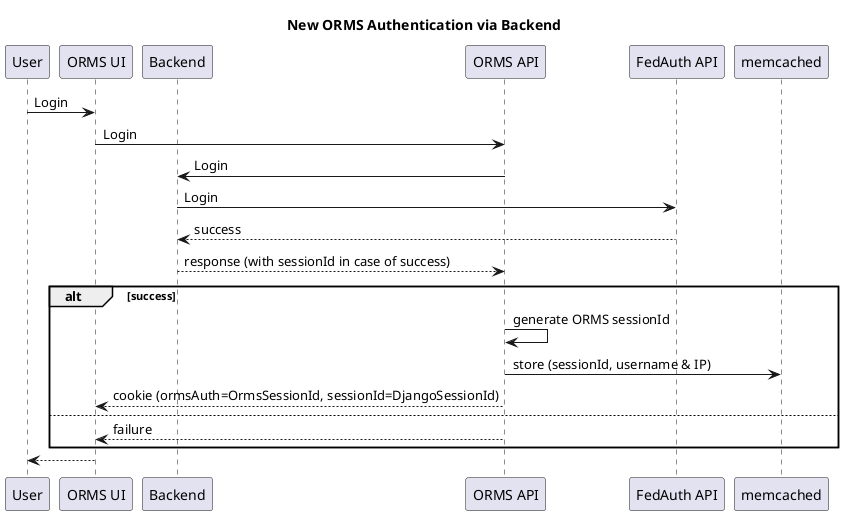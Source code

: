 @startuml "New Authentication via Backend"

title New ORMS Authentication via Backend

participant User as user
participant ormsui as "ORMS UI"
participant backend as "Backend"
participant ormsapi as "ORMS API"
participant fedauth as "FedAuth API"

user -> ormsui: Login
ormsui -> ormsapi: Login
ormsapi -> backend: Login
backend -> fedauth: Login
fedauth --> backend: success
backend --> ormsapi: response (with sessionId in case of success)
alt success
    ormsapi -> ormsapi: generate ORMS sessionId
    ormsapi -> memcached: store (sessionId, username & IP)
    ormsapi --> ormsui: cookie (ormsAuth=OrmsSessionId, sessionId=DjangoSessionId)
else
    ormsapi --> ormsui: failure
end
ormsui --> user

@enduml
